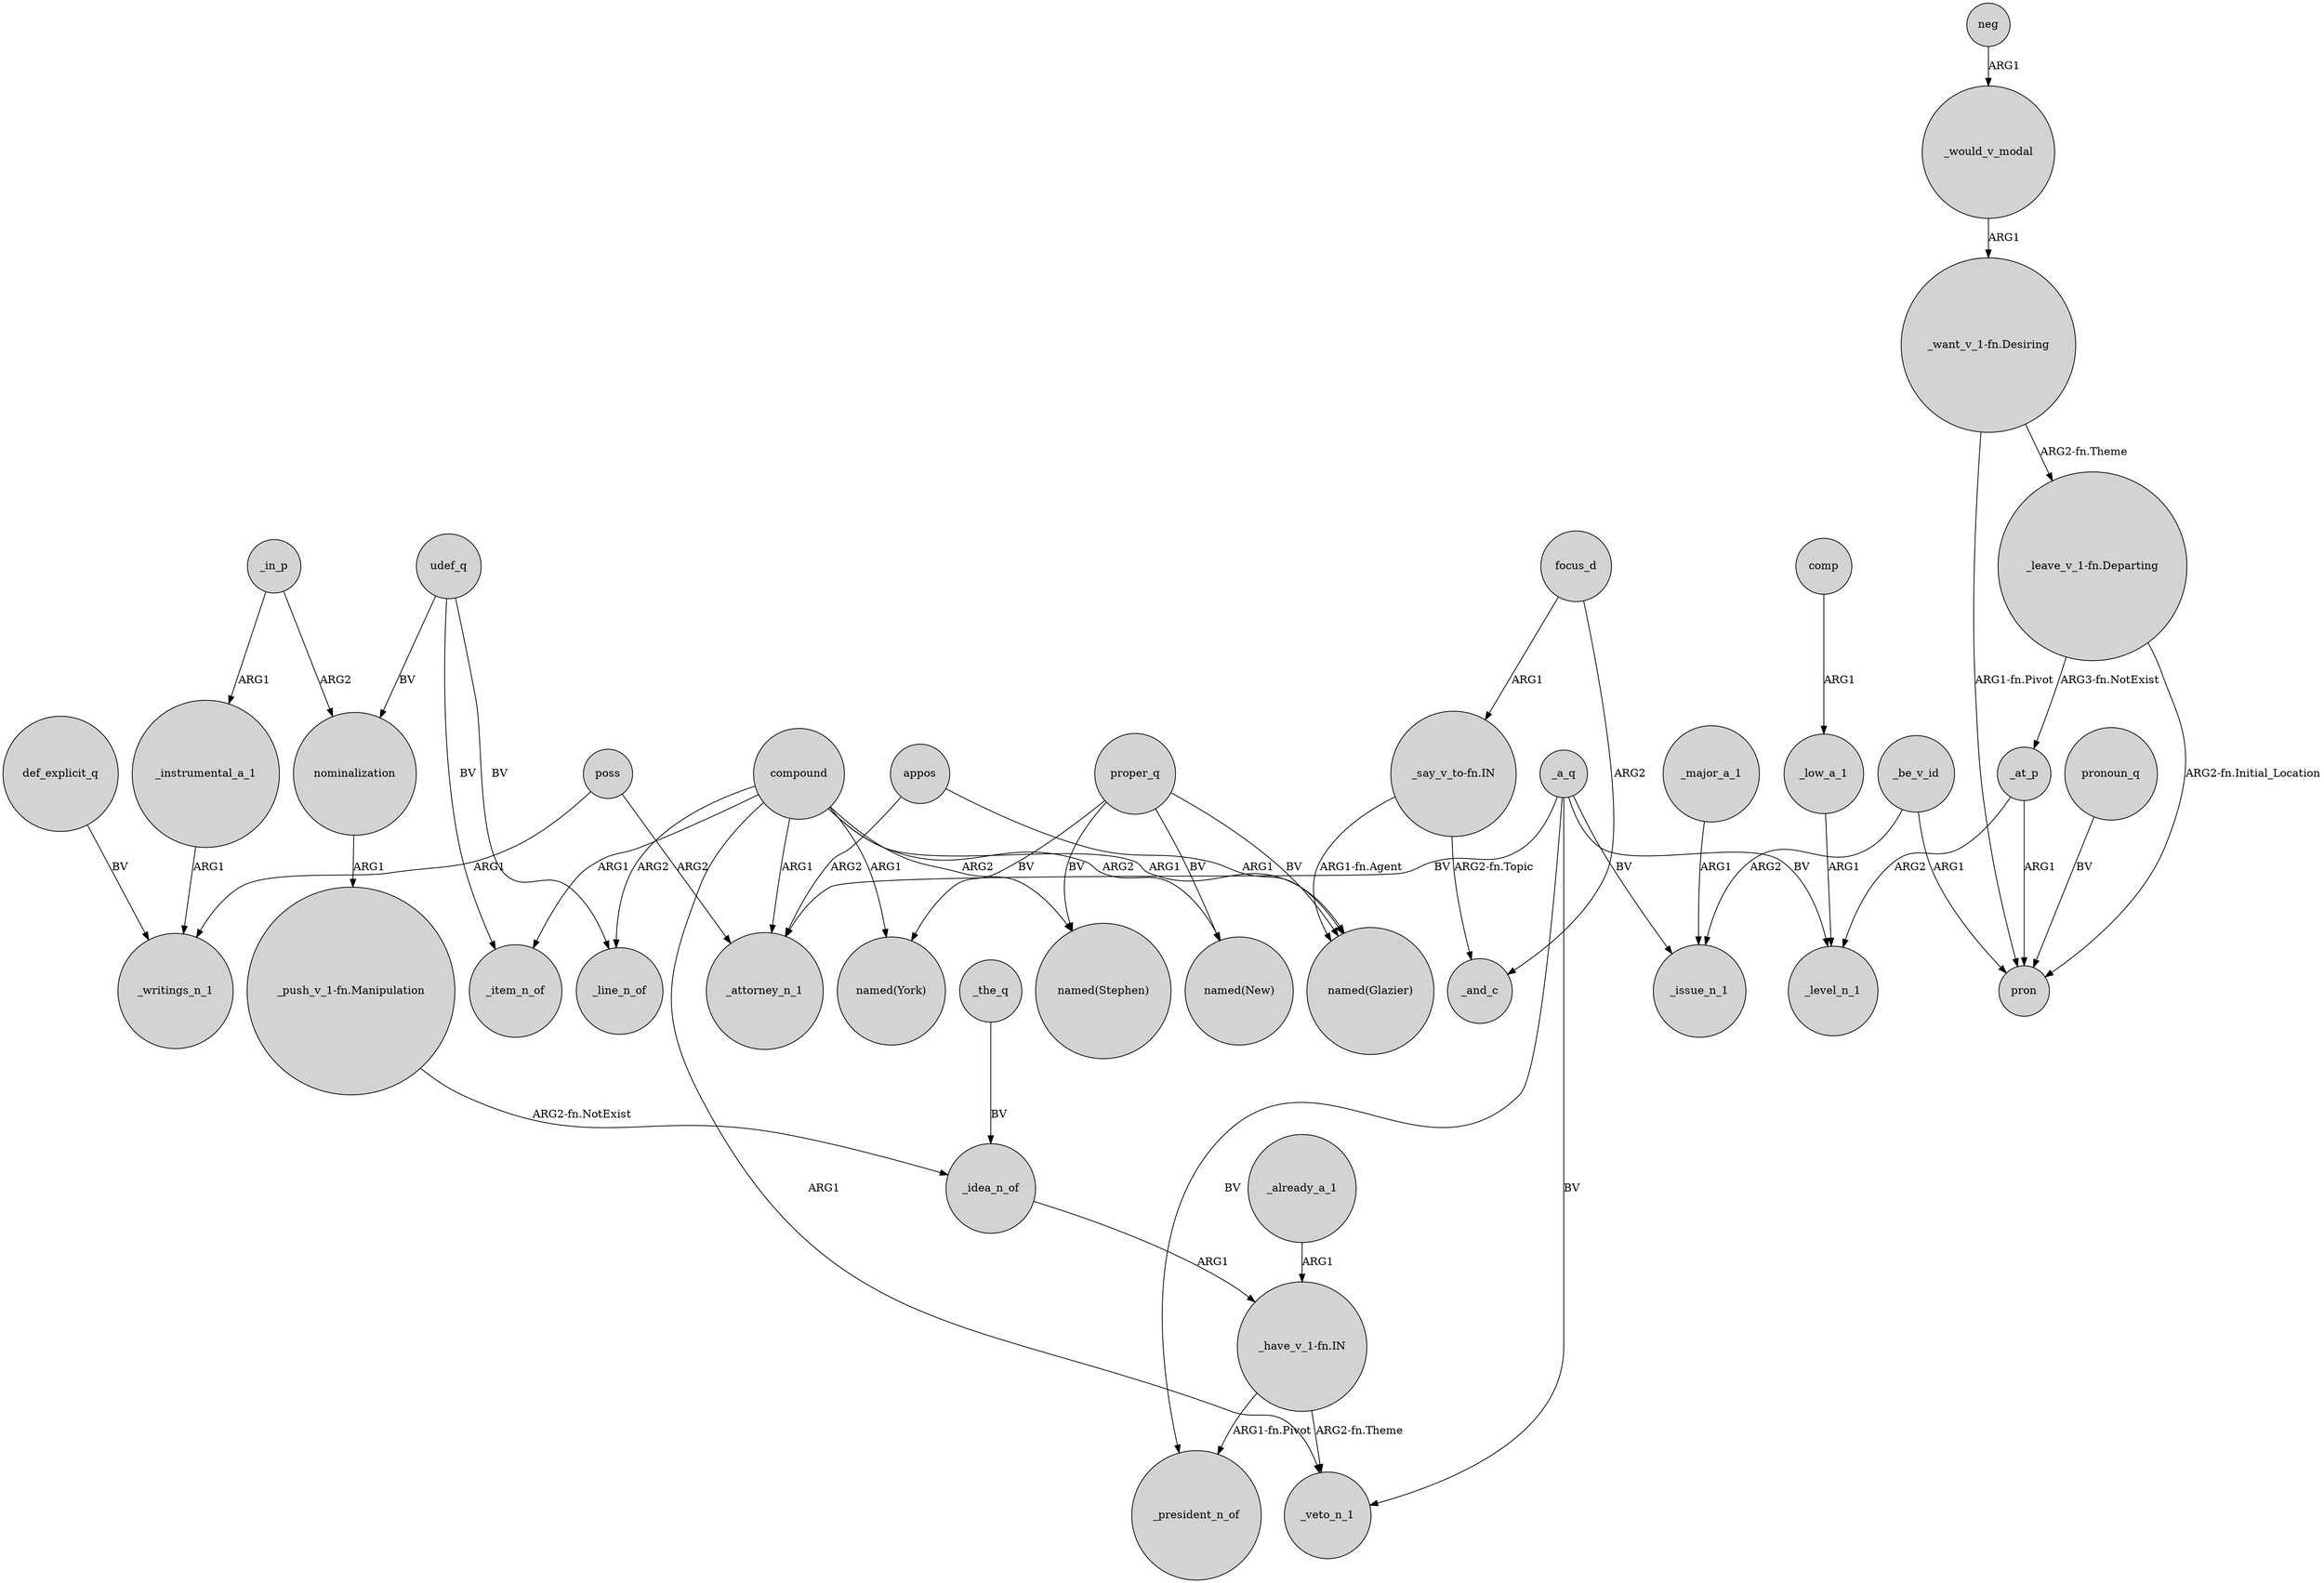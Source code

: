 digraph {
	node [shape=circle style=filled]
	_a_q -> _attorney_n_1 [label=BV]
	poss -> _writings_n_1 [label=ARG1]
	compound -> _line_n_of [label=ARG2]
	neg -> _would_v_modal [label=ARG1]
	_major_a_1 -> _issue_n_1 [label=ARG1]
	compound -> "named(New)" [label=ARG2]
	"_have_v_1-fn.IN" -> _president_n_of [label="ARG1-fn.Pivot"]
	_in_p -> _instrumental_a_1 [label=ARG1]
	proper_q -> "named(New)" [label=BV]
	appos -> "named(Glazier)" [label=ARG1]
	_a_q -> _issue_n_1 [label=BV]
	"_want_v_1-fn.Desiring" -> pron [label="ARG1-fn.Pivot"]
	appos -> _attorney_n_1 [label=ARG2]
	"_leave_v_1-fn.Departing" -> _at_p [label="ARG3-fn.NotExist"]
	"_have_v_1-fn.IN" -> _veto_n_1 [label="ARG2-fn.Theme"]
	_be_v_id -> pron [label=ARG1]
	"_leave_v_1-fn.Departing" -> pron [label="ARG2-fn.Initial_Location"]
	focus_d -> _and_c [label=ARG2]
	_at_p -> pron [label=ARG1]
	_already_a_1 -> "_have_v_1-fn.IN" [label=ARG1]
	_a_q -> _level_n_1 [label=BV]
	pronoun_q -> pron [label=BV]
	compound -> _item_n_of [label=ARG1]
	udef_q -> _item_n_of [label=BV]
	compound -> "named(York)" [label=ARG1]
	proper_q -> "named(Glazier)" [label=BV]
	_would_v_modal -> "_want_v_1-fn.Desiring" [label=ARG1]
	compound -> "named(Glazier)" [label=ARG1]
	_low_a_1 -> _level_n_1 [label=ARG1]
	poss -> _attorney_n_1 [label=ARG2]
	_instrumental_a_1 -> _writings_n_1 [label=ARG1]
	_the_q -> _idea_n_of [label=BV]
	udef_q -> _line_n_of [label=BV]
	"_say_v_to-fn.IN" -> _and_c [label="ARG2-fn.Topic"]
	nominalization -> "_push_v_1-fn.Manipulation" [label=ARG1]
	_be_v_id -> _issue_n_1 [label=ARG2]
	"_want_v_1-fn.Desiring" -> "_leave_v_1-fn.Departing" [label="ARG2-fn.Theme"]
	def_explicit_q -> _writings_n_1 [label=BV]
	udef_q -> nominalization [label=BV]
	_at_p -> _level_n_1 [label=ARG2]
	_a_q -> _president_n_of [label=BV]
	"_say_v_to-fn.IN" -> "named(Glazier)" [label="ARG1-fn.Agent"]
	compound -> _attorney_n_1 [label=ARG1]
	_a_q -> _veto_n_1 [label=BV]
	"_push_v_1-fn.Manipulation" -> _idea_n_of [label="ARG2-fn.NotExist"]
	compound -> "named(Stephen)" [label=ARG2]
	_in_p -> nominalization [label=ARG2]
	proper_q -> "named(York)" [label=BV]
	proper_q -> "named(Stephen)" [label=BV]
	compound -> _veto_n_1 [label=ARG1]
	_idea_n_of -> "_have_v_1-fn.IN" [label=ARG1]
	focus_d -> "_say_v_to-fn.IN" [label=ARG1]
	comp -> _low_a_1 [label=ARG1]
}
